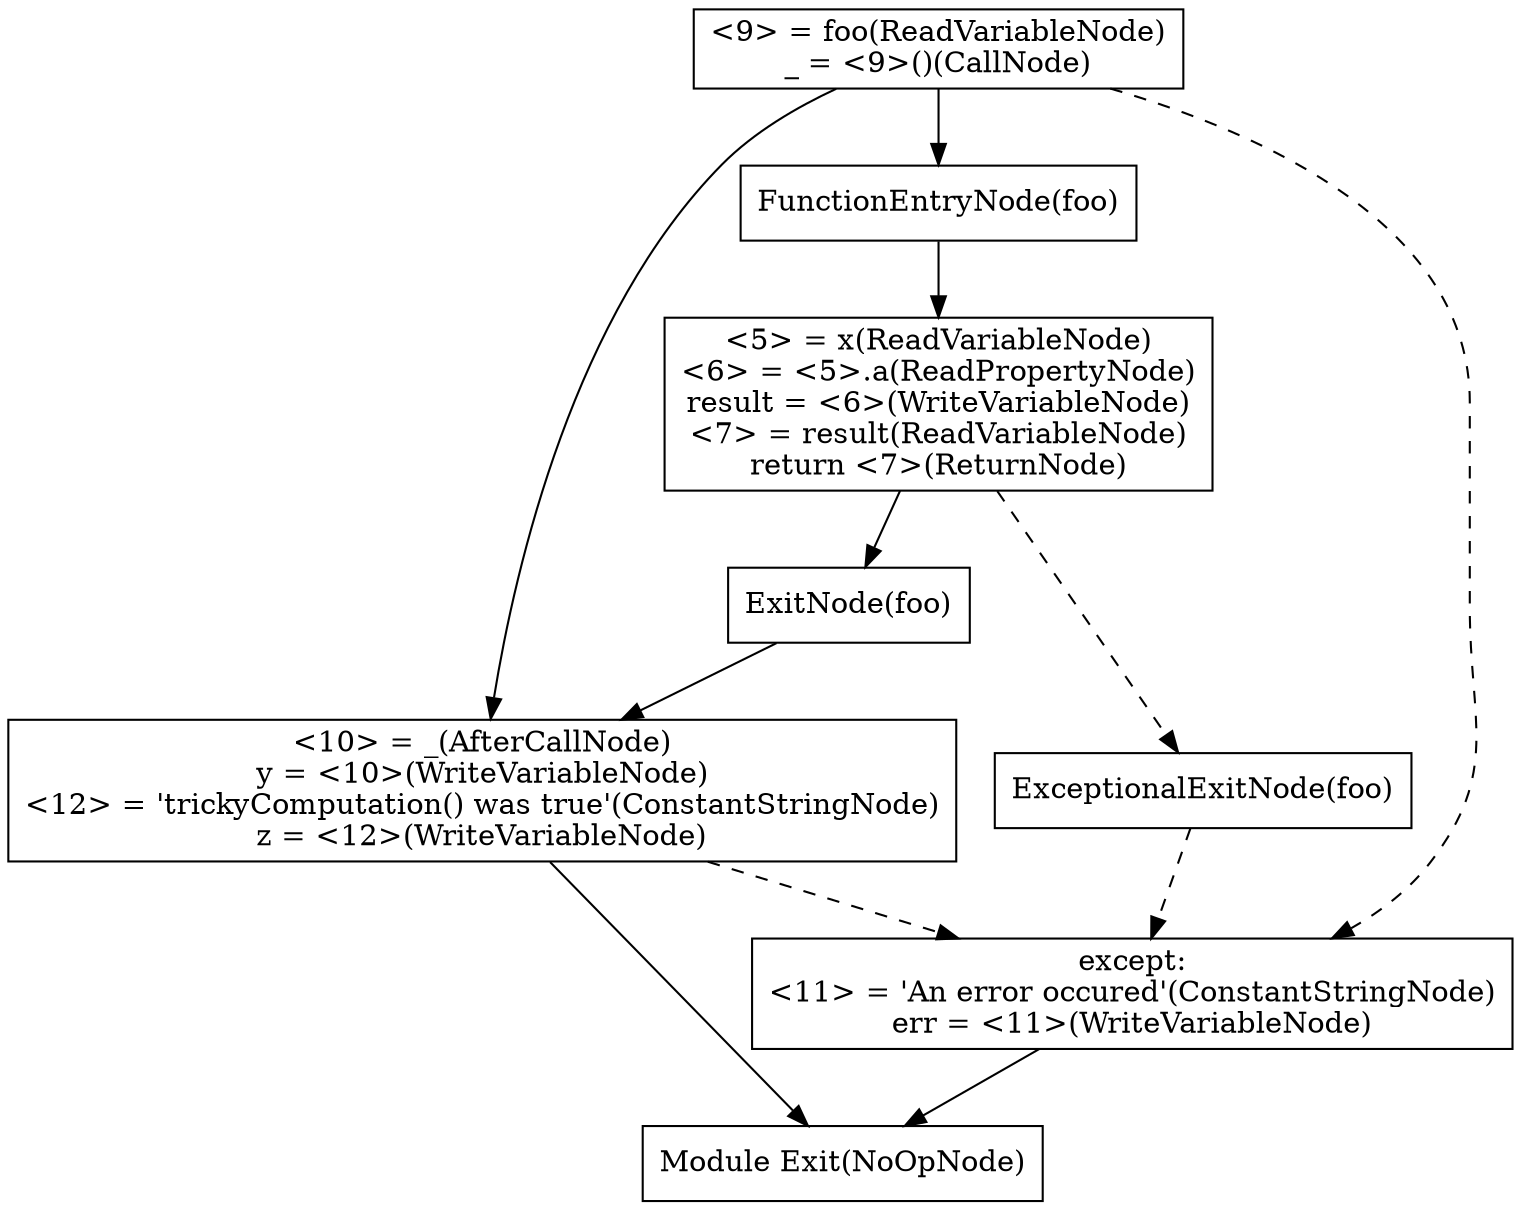 digraph ControlFlowGraph {
	overlap=scalexy;
	node [shape=record];
	"d25d3b63-a03b-4367-9caf-a7ffc1458ee8" [shape=record label="&lt;9&gt; = foo	(ReadVariableNode)\n_ = &lt;9&gt;()	(CallNode)"];
	"89b7ab86-407d-469b-a18a-742b588dc080" [shape=record label="&lt;5&gt; = x	(ReadVariableNode)\n&lt;6&gt; = &lt;5&gt;.a	(ReadPropertyNode)\nresult = &lt;6&gt;	(WriteVariableNode)\n&lt;7&gt; = result	(ReadVariableNode)\nreturn &lt;7&gt;	(ReturnNode)"];
	"78d648cc-c347-44e6-b890-1d57f950f423" [shape=record label="&lt;10&gt; = _	(AfterCallNode)\ny = &lt;10&gt;	(WriteVariableNode)\n&lt;12&gt; = 'trickyComputation() was true'	(ConstantStringNode)\nz = &lt;12&gt;	(WriteVariableNode)"];
	"4bdc015a-2629-4931-8239-454d2f3d79f3" [shape=record label="except:\n&lt;11&gt; = 'An error occured'	(ConstantStringNode)\nerr = &lt;11&gt;	(WriteVariableNode)"];
	"2e24f1be-f20d-4256-9744-08b3ffb7065a" [shape=record label="ExitNode(foo)"];
	"3c4ea1c3-ffa4-49ca-b200-30e89808d2e7" [shape=record label="ExceptionalExitNode(foo)"];
	"17b59d59-b6b5-413f-a5ee-a6c655798e1a" [shape=record label="Module Exit	(NoOpNode)"];
	"9159149e-21b4-4d9b-989c-06438b6086b8" [shape=record label="FunctionEntryNode(foo)"];
	"9159149e-21b4-4d9b-989c-06438b6086b8" -> "89b7ab86-407d-469b-a18a-742b588dc080" [style="solid" label=""];
	"4bdc015a-2629-4931-8239-454d2f3d79f3" -> "17b59d59-b6b5-413f-a5ee-a6c655798e1a" [style="solid" label=""];
	"d25d3b63-a03b-4367-9caf-a7ffc1458ee8" -> "9159149e-21b4-4d9b-989c-06438b6086b8" [style="solid" label=""];
	"d25d3b63-a03b-4367-9caf-a7ffc1458ee8" -> "78d648cc-c347-44e6-b890-1d57f950f423" [style="solid" label=""];
	"78d648cc-c347-44e6-b890-1d57f950f423" -> "17b59d59-b6b5-413f-a5ee-a6c655798e1a" [style="solid" label=""];
	"89b7ab86-407d-469b-a18a-742b588dc080" -> "2e24f1be-f20d-4256-9744-08b3ffb7065a" [style="solid" label=""];
	"2e24f1be-f20d-4256-9744-08b3ffb7065a" -> "78d648cc-c347-44e6-b890-1d57f950f423" [style="solid" label=""];
	"3c4ea1c3-ffa4-49ca-b200-30e89808d2e7" -> "4bdc015a-2629-4931-8239-454d2f3d79f3" [style="dashed" label=""];
	"d25d3b63-a03b-4367-9caf-a7ffc1458ee8" -> "4bdc015a-2629-4931-8239-454d2f3d79f3" [style="dashed" label=""];
	"89b7ab86-407d-469b-a18a-742b588dc080" -> "3c4ea1c3-ffa4-49ca-b200-30e89808d2e7" [style="dashed" label=""];
	"78d648cc-c347-44e6-b890-1d57f950f423" -> "4bdc015a-2629-4931-8239-454d2f3d79f3" [style="dashed" label=""];
}
